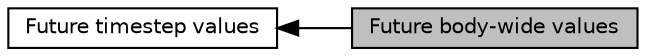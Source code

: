 digraph "Future body-wide values"
{
  edge [fontname="Helvetica",fontsize="10",labelfontname="Helvetica",labelfontsize="10"];
  node [fontname="Helvetica",fontsize="10",shape=box];
  rankdir=LR;
  Node2 [label="Future timestep values",height=0.2,width=0.4,color="black", fillcolor="white", style="filled",URL="$group__future.html",tooltip="Future values used throughout the sim's run. Projected and actualized."];
  Node1 [label="Future body-wide values",height=0.2,width=0.4,color="black", fillcolor="grey75", style="filled", fontcolor="black",tooltip=" "];
  Node2->Node1 [shape=plaintext, dir="back", style="solid"];
}
